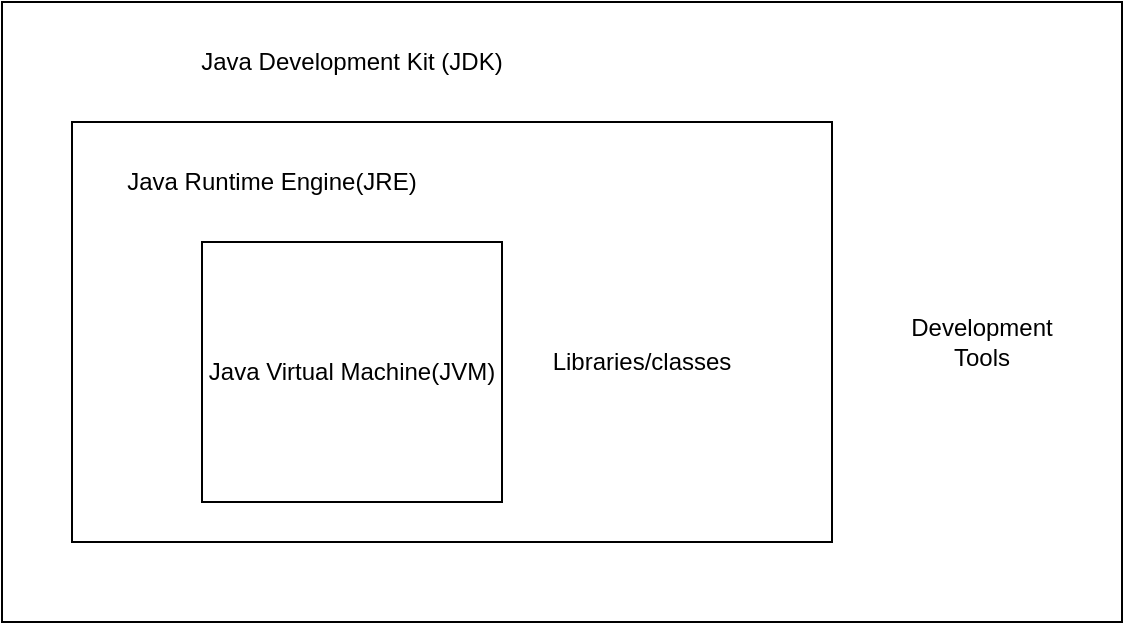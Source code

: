 <mxfile version="14.3.0" type="device" pages="2"><diagram id="wP0Y3RNskywND3_Y7XdC" name="Page-1"><mxGraphModel dx="1022" dy="437" grid="1" gridSize="10" guides="1" tooltips="1" connect="1" arrows="1" fold="1" page="1" pageScale="1" pageWidth="850" pageHeight="1100" math="0" shadow="0"><root><mxCell id="0"/><mxCell id="1" parent="0"/><mxCell id="6vE9QJEZ4QvaguLsDAyU-6" value="" style="rounded=0;whiteSpace=wrap;html=1;" vertex="1" parent="1"><mxGeometry x="200" y="60" width="560" height="310" as="geometry"/></mxCell><mxCell id="6vE9QJEZ4QvaguLsDAyU-2" value="" style="rounded=0;whiteSpace=wrap;html=1;" vertex="1" parent="1"><mxGeometry x="235" y="120" width="380" height="210" as="geometry"/></mxCell><mxCell id="6vE9QJEZ4QvaguLsDAyU-1" value="Java Virtual Machine(JVM)" style="rounded=0;whiteSpace=wrap;html=1;" vertex="1" parent="1"><mxGeometry x="300" y="180" width="150" height="130" as="geometry"/></mxCell><mxCell id="6vE9QJEZ4QvaguLsDAyU-3" value="Libraries/classes" style="text;html=1;strokeColor=none;fillColor=none;align=center;verticalAlign=middle;whiteSpace=wrap;rounded=0;" vertex="1" parent="1"><mxGeometry x="500" y="230" width="40" height="20" as="geometry"/></mxCell><mxCell id="6vE9QJEZ4QvaguLsDAyU-4" value="Java Runtime Engine(JRE)" style="text;html=1;strokeColor=none;fillColor=none;align=center;verticalAlign=middle;whiteSpace=wrap;rounded=0;" vertex="1" parent="1"><mxGeometry x="245" y="140" width="180" height="20" as="geometry"/></mxCell><mxCell id="6vE9QJEZ4QvaguLsDAyU-7" value="Development Tools" style="text;html=1;strokeColor=none;fillColor=none;align=center;verticalAlign=middle;whiteSpace=wrap;rounded=0;" vertex="1" parent="1"><mxGeometry x="670" y="220" width="40" height="20" as="geometry"/></mxCell><mxCell id="6vE9QJEZ4QvaguLsDAyU-8" value="Java Development Kit (JDK)" style="text;html=1;strokeColor=none;fillColor=none;align=center;verticalAlign=middle;whiteSpace=wrap;rounded=0;" vertex="1" parent="1"><mxGeometry x="230" y="80" width="290" height="20" as="geometry"/></mxCell></root></mxGraphModel></diagram><diagram id="MIZUxvVNoiY0-cVmnvi3" name="Page-2"><mxGraphModel dx="1022" dy="437" grid="1" gridSize="10" guides="1" tooltips="1" connect="1" arrows="1" fold="1" page="1" pageScale="1" pageWidth="850" pageHeight="1100" math="0" shadow="0"><root><mxCell id="IL_INf-nULsrK8wJy3kR-0"/><mxCell id="IL_INf-nULsrK8wJy3kR-1" parent="IL_INf-nULsrK8wJy3kR-0"/><mxCell id="IL_INf-nULsrK8wJy3kR-2" value="class Loader" style="rounded=0;whiteSpace=wrap;html=1;" vertex="1" parent="IL_INf-nULsrK8wJy3kR-1"><mxGeometry x="380" y="50" width="120" height="60" as="geometry"/></mxCell><mxCell id="IL_INf-nULsrK8wJy3kR-3" value="" style="rounded=0;whiteSpace=wrap;html=1;" vertex="1" parent="IL_INf-nULsrK8wJy3kR-1"><mxGeometry x="40" y="200" width="760" height="120" as="geometry"/></mxCell><mxCell id="IL_INf-nULsrK8wJy3kR-4" value="JVM memory" style="text;html=1;strokeColor=none;fillColor=none;align=center;verticalAlign=middle;whiteSpace=wrap;rounded=0;" vertex="1" parent="IL_INf-nULsrK8wJy3kR-1"><mxGeometry x="70" y="210" width="110" height="20" as="geometry"/></mxCell><mxCell id="IL_INf-nULsrK8wJy3kR-5" value="Execution Engine" style="rounded=1;whiteSpace=wrap;html=1;" vertex="1" parent="IL_INf-nULsrK8wJy3kR-1"><mxGeometry x="70" y="360" width="120" height="60" as="geometry"/></mxCell><mxCell id="IL_INf-nULsrK8wJy3kR-6" value="Native Method Interface" style="rounded=1;whiteSpace=wrap;html=1;" vertex="1" parent="IL_INf-nULsrK8wJy3kR-1"><mxGeometry x="280" y="360" width="120" height="60" as="geometry"/></mxCell><mxCell id="IL_INf-nULsrK8wJy3kR-7" value="Native method Libraries" style="rounded=1;whiteSpace=wrap;html=1;" vertex="1" parent="IL_INf-nULsrK8wJy3kR-1"><mxGeometry x="500" y="360" width="120" height="60" as="geometry"/></mxCell><mxCell id="IL_INf-nULsrK8wJy3kR-8" value="MEthod Area" style="rounded=0;whiteSpace=wrap;html=1;" vertex="1" parent="IL_INf-nULsrK8wJy3kR-1"><mxGeometry x="65" y="240" width="120" height="60" as="geometry"/></mxCell><mxCell id="IL_INf-nULsrK8wJy3kR-9" value="Heap" style="rounded=0;whiteSpace=wrap;html=1;" vertex="1" parent="IL_INf-nULsrK8wJy3kR-1"><mxGeometry x="230" y="240" width="120" height="60" as="geometry"/></mxCell><mxCell id="IL_INf-nULsrK8wJy3kR-10" value="stack" style="rounded=0;whiteSpace=wrap;html=1;" vertex="1" parent="IL_INf-nULsrK8wJy3kR-1"><mxGeometry x="380" y="240" width="120" height="60" as="geometry"/></mxCell><mxCell id="IL_INf-nULsrK8wJy3kR-11" value="PC Registers" style="rounded=0;whiteSpace=wrap;html=1;" vertex="1" parent="IL_INf-nULsrK8wJy3kR-1"><mxGeometry x="530" y="240" width="120" height="60" as="geometry"/></mxCell><mxCell id="IL_INf-nULsrK8wJy3kR-12" value="Native method stacks" style="rounded=0;whiteSpace=wrap;html=1;" vertex="1" parent="IL_INf-nULsrK8wJy3kR-1"><mxGeometry x="670" y="240" width="120" height="60" as="geometry"/></mxCell></root></mxGraphModel></diagram></mxfile>